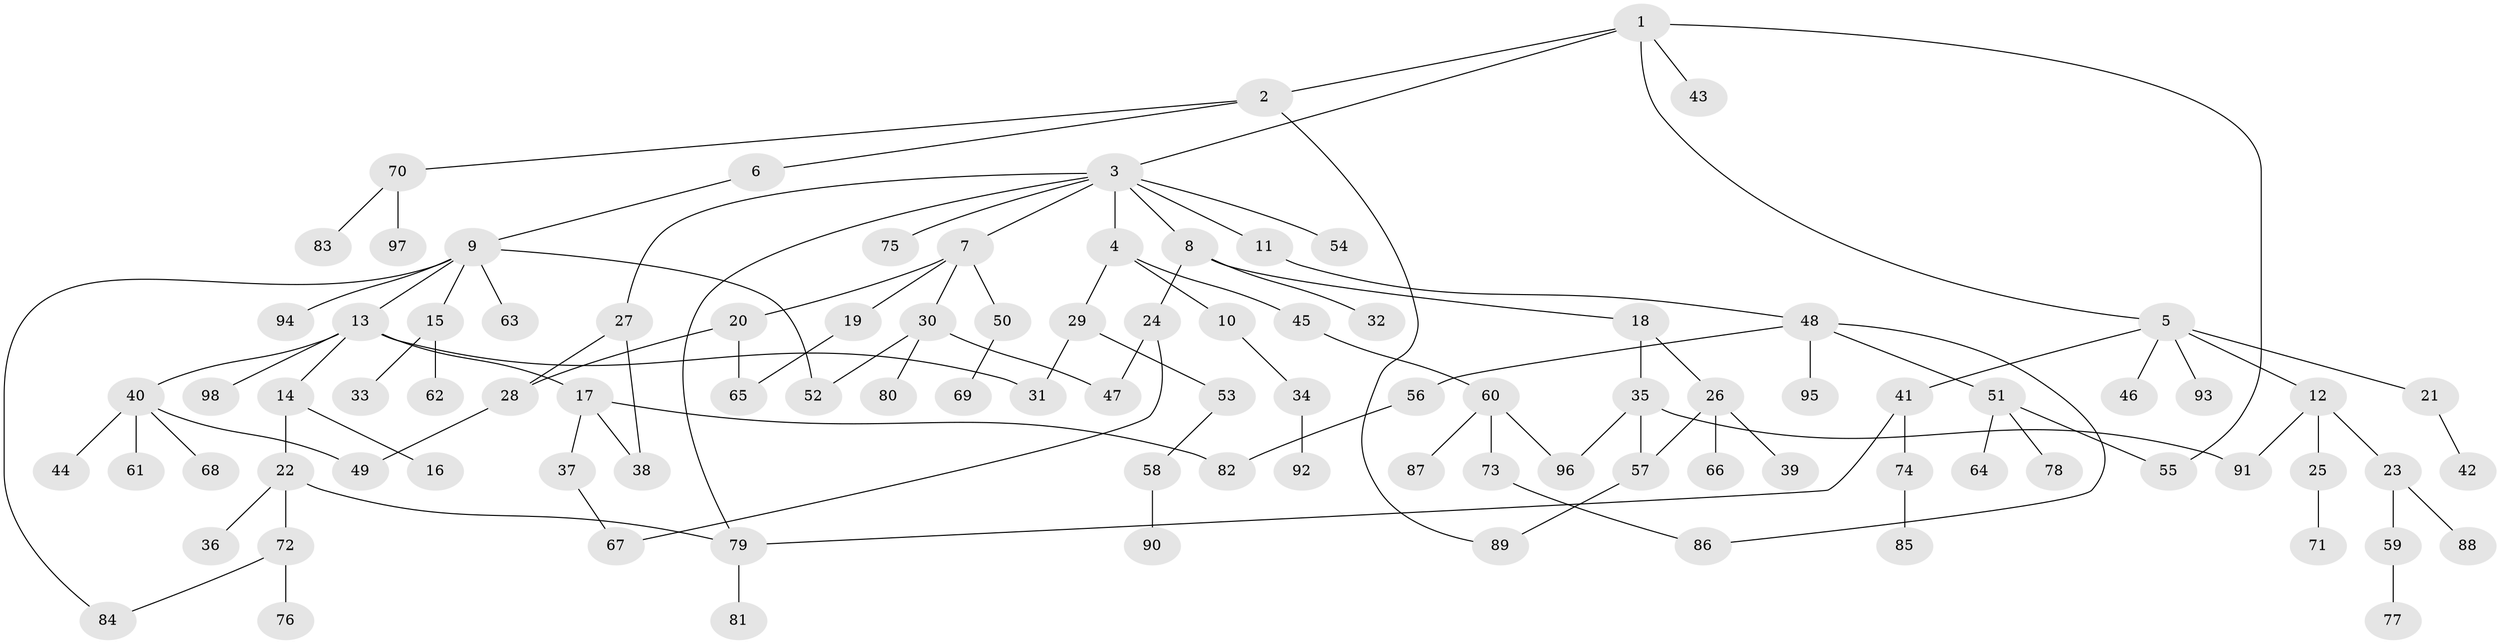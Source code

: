 // Generated by graph-tools (version 1.1) at 2025/25/03/09/25 03:25:32]
// undirected, 98 vertices, 115 edges
graph export_dot {
graph [start="1"]
  node [color=gray90,style=filled];
  1;
  2;
  3;
  4;
  5;
  6;
  7;
  8;
  9;
  10;
  11;
  12;
  13;
  14;
  15;
  16;
  17;
  18;
  19;
  20;
  21;
  22;
  23;
  24;
  25;
  26;
  27;
  28;
  29;
  30;
  31;
  32;
  33;
  34;
  35;
  36;
  37;
  38;
  39;
  40;
  41;
  42;
  43;
  44;
  45;
  46;
  47;
  48;
  49;
  50;
  51;
  52;
  53;
  54;
  55;
  56;
  57;
  58;
  59;
  60;
  61;
  62;
  63;
  64;
  65;
  66;
  67;
  68;
  69;
  70;
  71;
  72;
  73;
  74;
  75;
  76;
  77;
  78;
  79;
  80;
  81;
  82;
  83;
  84;
  85;
  86;
  87;
  88;
  89;
  90;
  91;
  92;
  93;
  94;
  95;
  96;
  97;
  98;
  1 -- 2;
  1 -- 3;
  1 -- 5;
  1 -- 43;
  1 -- 55;
  2 -- 6;
  2 -- 70;
  2 -- 89;
  3 -- 4;
  3 -- 7;
  3 -- 8;
  3 -- 11;
  3 -- 27;
  3 -- 54;
  3 -- 75;
  3 -- 79;
  4 -- 10;
  4 -- 29;
  4 -- 45;
  5 -- 12;
  5 -- 21;
  5 -- 41;
  5 -- 46;
  5 -- 93;
  6 -- 9;
  7 -- 19;
  7 -- 20;
  7 -- 30;
  7 -- 50;
  8 -- 18;
  8 -- 24;
  8 -- 32;
  9 -- 13;
  9 -- 15;
  9 -- 52;
  9 -- 63;
  9 -- 84;
  9 -- 94;
  10 -- 34;
  11 -- 48;
  12 -- 23;
  12 -- 25;
  12 -- 91;
  13 -- 14;
  13 -- 17;
  13 -- 40;
  13 -- 98;
  13 -- 31;
  14 -- 16;
  14 -- 22;
  15 -- 33;
  15 -- 62;
  17 -- 37;
  17 -- 82;
  17 -- 38;
  18 -- 26;
  18 -- 35;
  19 -- 65;
  20 -- 28;
  20 -- 65;
  21 -- 42;
  22 -- 36;
  22 -- 72;
  22 -- 79;
  23 -- 59;
  23 -- 88;
  24 -- 67;
  24 -- 47;
  25 -- 71;
  26 -- 39;
  26 -- 57;
  26 -- 66;
  27 -- 28;
  27 -- 38;
  28 -- 49;
  29 -- 31;
  29 -- 53;
  30 -- 47;
  30 -- 80;
  30 -- 52;
  34 -- 92;
  35 -- 91;
  35 -- 57;
  35 -- 96;
  37 -- 67;
  40 -- 44;
  40 -- 49;
  40 -- 61;
  40 -- 68;
  41 -- 74;
  41 -- 79;
  45 -- 60;
  48 -- 51;
  48 -- 56;
  48 -- 95;
  48 -- 86;
  50 -- 69;
  51 -- 55;
  51 -- 64;
  51 -- 78;
  53 -- 58;
  56 -- 82;
  57 -- 89;
  58 -- 90;
  59 -- 77;
  60 -- 73;
  60 -- 87;
  60 -- 96;
  70 -- 83;
  70 -- 97;
  72 -- 76;
  72 -- 84;
  73 -- 86;
  74 -- 85;
  79 -- 81;
}
